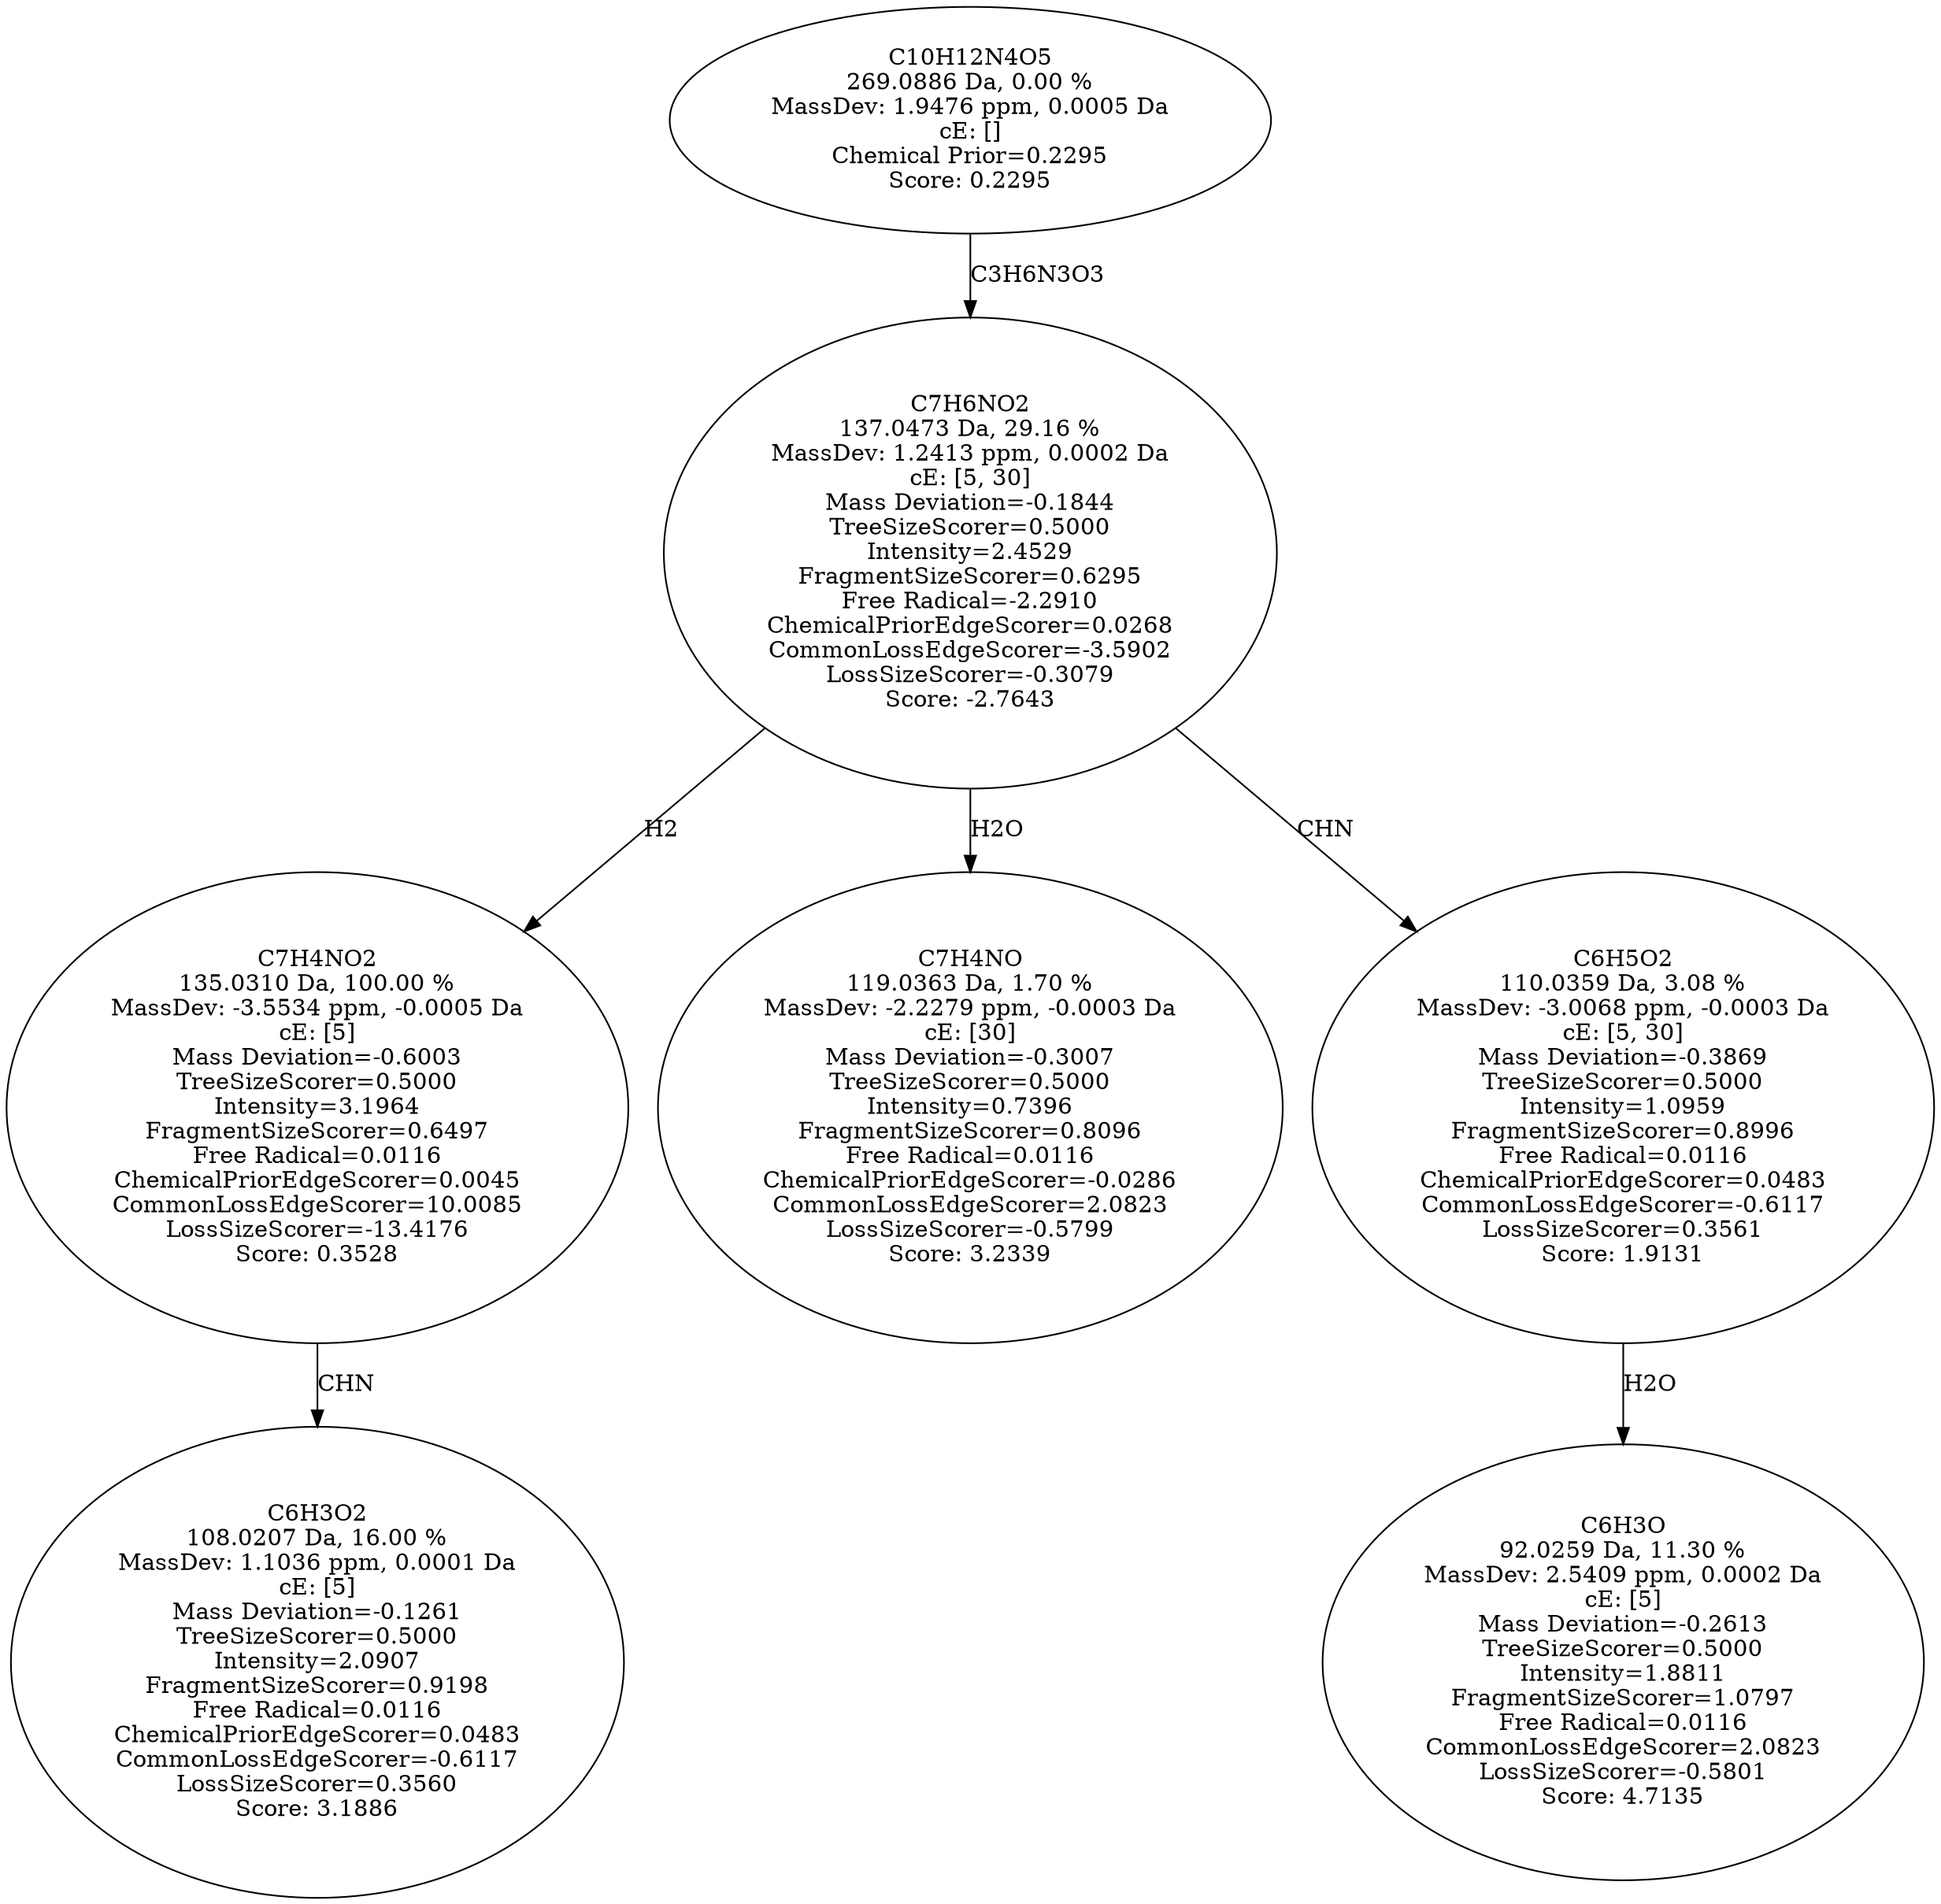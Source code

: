 strict digraph {
v1 [label="C6H3O2\n108.0207 Da, 16.00 %\nMassDev: 1.1036 ppm, 0.0001 Da\ncE: [5]\nMass Deviation=-0.1261\nTreeSizeScorer=0.5000\nIntensity=2.0907\nFragmentSizeScorer=0.9198\nFree Radical=0.0116\nChemicalPriorEdgeScorer=0.0483\nCommonLossEdgeScorer=-0.6117\nLossSizeScorer=0.3560\nScore: 3.1886"];
v2 [label="C7H4NO2\n135.0310 Da, 100.00 %\nMassDev: -3.5534 ppm, -0.0005 Da\ncE: [5]\nMass Deviation=-0.6003\nTreeSizeScorer=0.5000\nIntensity=3.1964\nFragmentSizeScorer=0.6497\nFree Radical=0.0116\nChemicalPriorEdgeScorer=0.0045\nCommonLossEdgeScorer=10.0085\nLossSizeScorer=-13.4176\nScore: 0.3528"];
v3 [label="C7H4NO\n119.0363 Da, 1.70 %\nMassDev: -2.2279 ppm, -0.0003 Da\ncE: [30]\nMass Deviation=-0.3007\nTreeSizeScorer=0.5000\nIntensity=0.7396\nFragmentSizeScorer=0.8096\nFree Radical=0.0116\nChemicalPriorEdgeScorer=-0.0286\nCommonLossEdgeScorer=2.0823\nLossSizeScorer=-0.5799\nScore: 3.2339"];
v4 [label="C6H3O\n92.0259 Da, 11.30 %\nMassDev: 2.5409 ppm, 0.0002 Da\ncE: [5]\nMass Deviation=-0.2613\nTreeSizeScorer=0.5000\nIntensity=1.8811\nFragmentSizeScorer=1.0797\nFree Radical=0.0116\nCommonLossEdgeScorer=2.0823\nLossSizeScorer=-0.5801\nScore: 4.7135"];
v5 [label="C6H5O2\n110.0359 Da, 3.08 %\nMassDev: -3.0068 ppm, -0.0003 Da\ncE: [5, 30]\nMass Deviation=-0.3869\nTreeSizeScorer=0.5000\nIntensity=1.0959\nFragmentSizeScorer=0.8996\nFree Radical=0.0116\nChemicalPriorEdgeScorer=0.0483\nCommonLossEdgeScorer=-0.6117\nLossSizeScorer=0.3561\nScore: 1.9131"];
v6 [label="C7H6NO2\n137.0473 Da, 29.16 %\nMassDev: 1.2413 ppm, 0.0002 Da\ncE: [5, 30]\nMass Deviation=-0.1844\nTreeSizeScorer=0.5000\nIntensity=2.4529\nFragmentSizeScorer=0.6295\nFree Radical=-2.2910\nChemicalPriorEdgeScorer=0.0268\nCommonLossEdgeScorer=-3.5902\nLossSizeScorer=-0.3079\nScore: -2.7643"];
v7 [label="C10H12N4O5\n269.0886 Da, 0.00 %\nMassDev: 1.9476 ppm, 0.0005 Da\ncE: []\nChemical Prior=0.2295\nScore: 0.2295"];
v2 -> v1 [label="CHN"];
v6 -> v2 [label="H2"];
v6 -> v3 [label="H2O"];
v5 -> v4 [label="H2O"];
v6 -> v5 [label="CHN"];
v7 -> v6 [label="C3H6N3O3"];
}